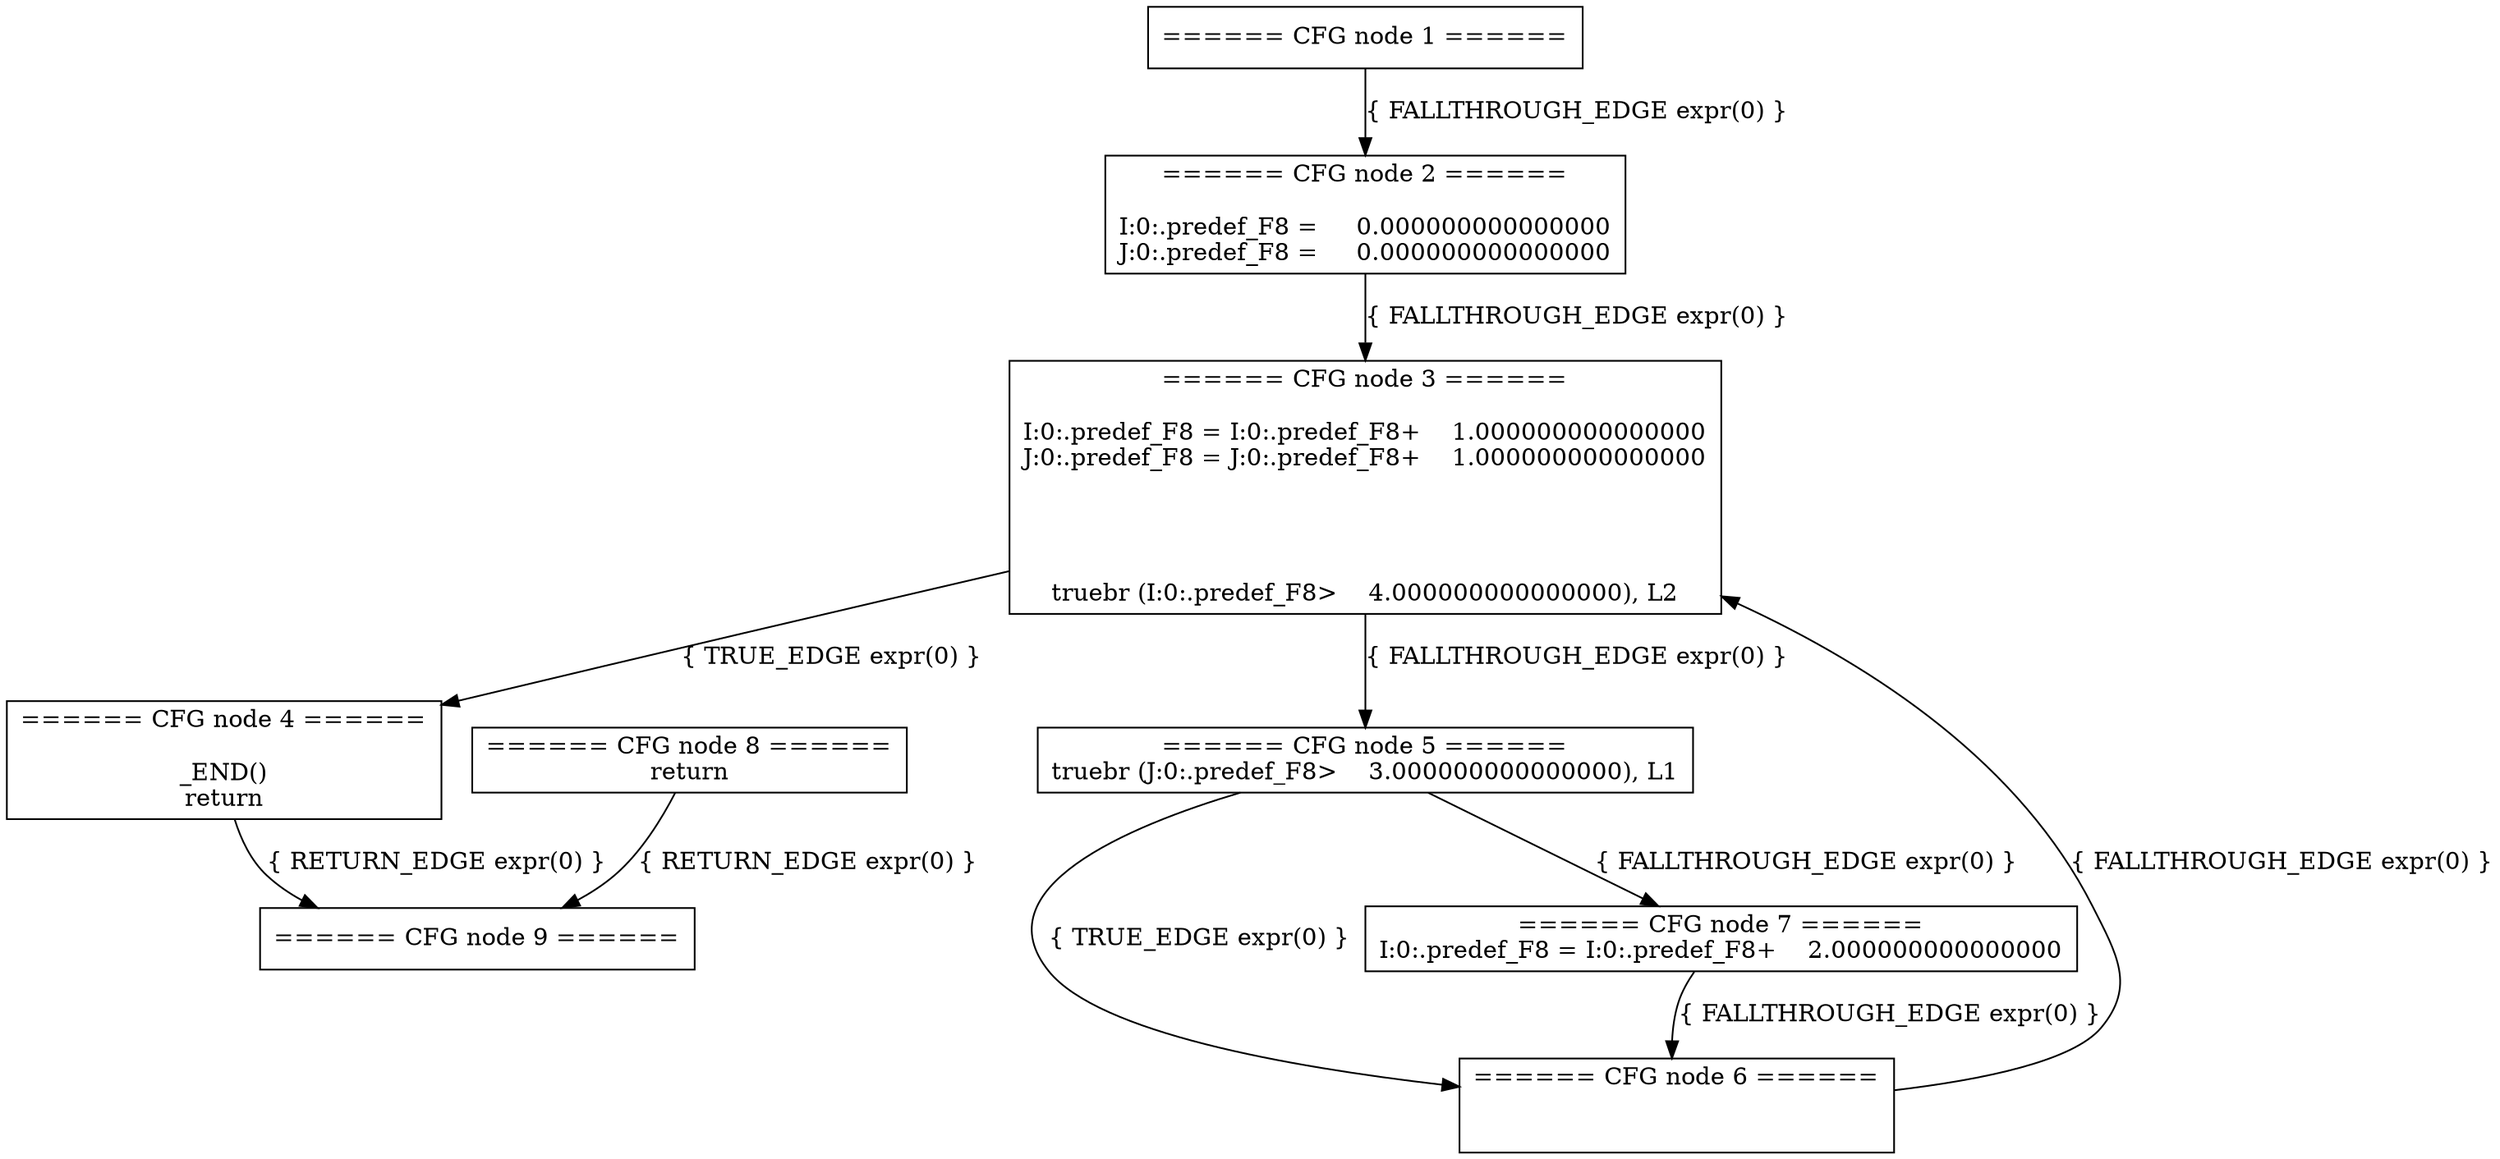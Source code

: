 digraph DGraph {
    node [shape=rectangle];
    1 [ label="====== CFG node 1 ======\n" ];
    2 [ label="====== CFG node 2 ======\n\nI:0:.predef_F8 =     0.000000000000000\nJ:0:.predef_F8 =     0.000000000000000\n" ];
    3 [ label="====== CFG node 3 ======\n\nI:0:.predef_F8 = I:0:.predef_F8+    1.000000000000000\nJ:0:.predef_F8 = J:0:.predef_F8+    1.000000000000000\n\n\n\n\ntruebr (I:0:.predef_F8>    4.000000000000000), L2\n" ];
    4 [ label="====== CFG node 4 ======\n\n_END()\nreturn\n" ];
    5 [ label="====== CFG node 5 ======\ntruebr (J:0:.predef_F8>    3.000000000000000), L1\n" ];
    6 [ label="====== CFG node 6 ======\n\n\n" ];
    7 [ label="====== CFG node 7 ======\nI:0:.predef_F8 = I:0:.predef_F8+    2.000000000000000\n" ];
    8 [ label="====== CFG node 8 ======\nreturn\n" ];
    9 [ label="====== CFG node 9 ======\n" ];
    1 -> 2 [ label="{ FALLTHROUGH_EDGE expr(0) }" ];
    2 -> 3 [ label="{ FALLTHROUGH_EDGE expr(0) }" ];
    3 -> 4 [ label="{ TRUE_EDGE expr(0) }" ];
    3 -> 5 [ label="{ FALLTHROUGH_EDGE expr(0) }" ];
    5 -> 6 [ label="{ TRUE_EDGE expr(0) }" ];
    5 -> 7 [ label="{ FALLTHROUGH_EDGE expr(0) }" ];
    7 -> 6 [ label="{ FALLTHROUGH_EDGE expr(0) }" ];
    6 -> 3 [ label="{ FALLTHROUGH_EDGE expr(0) }" ];
    4 -> 9 [ label="{ RETURN_EDGE expr(0) }" ];
    8 -> 9 [ label="{ RETURN_EDGE expr(0) }" ];}

